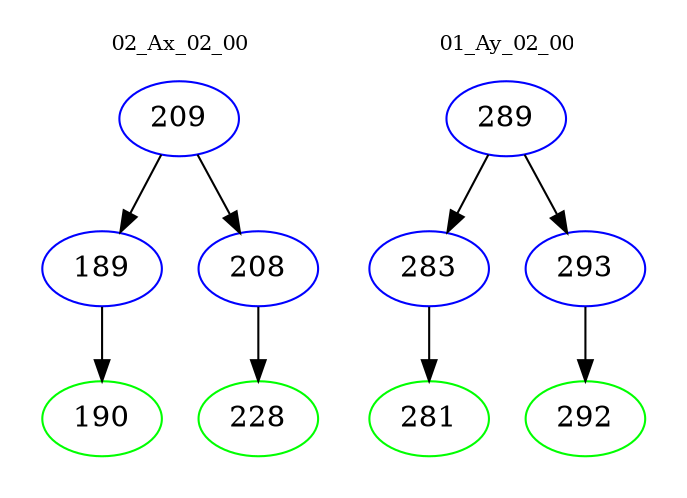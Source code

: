 digraph{
subgraph cluster_0 {
color = white
label = "02_Ax_02_00";
fontsize=10;
T0_209 [label="209", color="blue"]
T0_209 -> T0_189 [color="black"]
T0_189 [label="189", color="blue"]
T0_189 -> T0_190 [color="black"]
T0_190 [label="190", color="green"]
T0_209 -> T0_208 [color="black"]
T0_208 [label="208", color="blue"]
T0_208 -> T0_228 [color="black"]
T0_228 [label="228", color="green"]
}
subgraph cluster_1 {
color = white
label = "01_Ay_02_00";
fontsize=10;
T1_289 [label="289", color="blue"]
T1_289 -> T1_283 [color="black"]
T1_283 [label="283", color="blue"]
T1_283 -> T1_281 [color="black"]
T1_281 [label="281", color="green"]
T1_289 -> T1_293 [color="black"]
T1_293 [label="293", color="blue"]
T1_293 -> T1_292 [color="black"]
T1_292 [label="292", color="green"]
}
}
